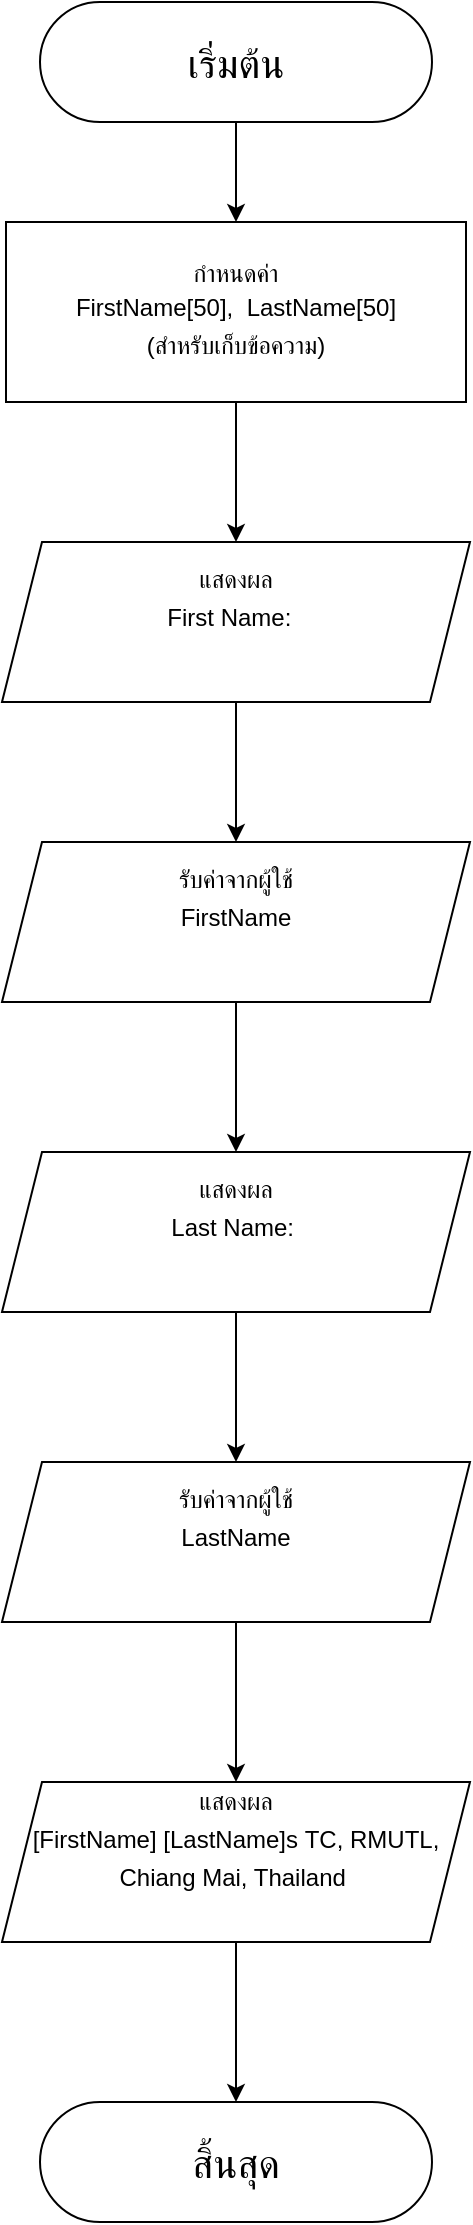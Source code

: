 <mxfile version="24.8.9">
  <diagram name="หน้า-1" id="9ucv7QojsdEsem5BzGmJ">
    <mxGraphModel dx="1008" dy="569" grid="1" gridSize="10" guides="1" tooltips="1" connect="1" arrows="1" fold="1" page="1" pageScale="1" pageWidth="827" pageHeight="1169" math="0" shadow="0">
      <root>
        <mxCell id="0" />
        <mxCell id="1" parent="0" />
        <mxCell id="lgP_1gACHfZoU-txrUbW-9" value="" style="edgeStyle=orthogonalEdgeStyle;rounded=0;orthogonalLoop=1;jettySize=auto;html=1;" edge="1" parent="1" source="lgP_1gACHfZoU-txrUbW-1" target="lgP_1gACHfZoU-txrUbW-4">
          <mxGeometry relative="1" as="geometry" />
        </mxCell>
        <mxCell id="lgP_1gACHfZoU-txrUbW-1" value="กำหนดค่า&lt;div&gt;&lt;div style=&quot;line-height: 19px;&quot;&gt;&lt;span style=&quot;text-align: left;&quot;&gt;FirstName[&lt;/span&gt;&lt;span style=&quot;border: 0px solid rgb(227, 227, 227); box-sizing: border-box; --tw-border-spacing-x: 0; --tw-border-spacing-y: 0; --tw-translate-x: 0; --tw-translate-y: 0; --tw-rotate: 0; --tw-skew-x: 0; --tw-skew-y: 0; --tw-scale-x: 1; --tw-scale-y: 1; --tw-pan-x: ; --tw-pan-y: ; --tw-pinch-zoom: ; --tw-scroll-snap-strictness: proximity; --tw-gradient-from-position: ; --tw-gradient-via-position: ; --tw-gradient-to-position: ; --tw-ordinal: ; --tw-slashed-zero: ; --tw-numeric-figure: ; --tw-numeric-spacing: ; --tw-numeric-fraction: ; --tw-ring-inset: ; --tw-ring-offset-width: 0px; --tw-ring-offset-color: #fff; --tw-ring-color: rgba(69,89,164,.5); --tw-ring-offset-shadow: 0 0 #0000; --tw-ring-shadow: 0 0 #0000; --tw-shadow: 0 0 #0000; --tw-shadow-colored: 0 0 #0000; --tw-blur: ; --tw-brightness: ; --tw-contrast: ; --tw-grayscale: ; --tw-hue-rotate: ; --tw-invert: ; --tw-saturate: ; --tw-sepia: ; --tw-drop-shadow: ; --tw-backdrop-blur: ; --tw-backdrop-brightness: ; --tw-backdrop-contrast: ; --tw-backdrop-grayscale: ; --tw-backdrop-hue-rotate: ; --tw-backdrop-invert: ; --tw-backdrop-opacity: ; --tw-backdrop-saturate: ; --tw-backdrop-sepia: ; --tw-contain-size: ; --tw-contain-layout: ; --tw-contain-paint: ; --tw-contain-style: ; scrollbar-color: var(--main-surface-tertiary) transparent; text-align: left;&quot; class=&quot;hljs-number&quot;&gt;50&lt;/span&gt;&lt;span style=&quot;text-align: left;&quot;&gt;], &lt;/span&gt;&lt;span style=&quot;text-align: left;&quot;&gt;&amp;nbsp;LastName[&lt;/span&gt;&lt;span style=&quot;border: 0px solid rgb(227, 227, 227); box-sizing: border-box; --tw-border-spacing-x: 0; --tw-border-spacing-y: 0; --tw-translate-x: 0; --tw-translate-y: 0; --tw-rotate: 0; --tw-skew-x: 0; --tw-skew-y: 0; --tw-scale-x: 1; --tw-scale-y: 1; --tw-pan-x: ; --tw-pan-y: ; --tw-pinch-zoom: ; --tw-scroll-snap-strictness: proximity; --tw-gradient-from-position: ; --tw-gradient-via-position: ; --tw-gradient-to-position: ; --tw-ordinal: ; --tw-slashed-zero: ; --tw-numeric-figure: ; --tw-numeric-spacing: ; --tw-numeric-fraction: ; --tw-ring-inset: ; --tw-ring-offset-width: 0px; --tw-ring-offset-color: #fff; --tw-ring-color: rgba(69,89,164,.5); --tw-ring-offset-shadow: 0 0 #0000; --tw-ring-shadow: 0 0 #0000; --tw-shadow: 0 0 #0000; --tw-shadow-colored: 0 0 #0000; --tw-blur: ; --tw-brightness: ; --tw-contrast: ; --tw-grayscale: ; --tw-hue-rotate: ; --tw-invert: ; --tw-saturate: ; --tw-sepia: ; --tw-drop-shadow: ; --tw-backdrop-blur: ; --tw-backdrop-brightness: ; --tw-backdrop-contrast: ; --tw-backdrop-grayscale: ; --tw-backdrop-hue-rotate: ; --tw-backdrop-invert: ; --tw-backdrop-opacity: ; --tw-backdrop-saturate: ; --tw-backdrop-sepia: ; --tw-contain-size: ; --tw-contain-layout: ; --tw-contain-paint: ; --tw-contain-style: ; scrollbar-color: var(--main-surface-tertiary) transparent; text-align: left;&quot; class=&quot;hljs-number&quot;&gt;50&lt;/span&gt;&lt;span style=&quot;text-align: left;&quot;&gt;]&lt;/span&gt;&lt;br&gt;&lt;/div&gt;&lt;/div&gt;&lt;div style=&quot;line-height: 19px;&quot;&gt;&lt;span style=&quot;text-align: left;&quot;&gt;(สำหรับเก็บข้อความ)&lt;/span&gt;&lt;/div&gt;" style="rounded=0;whiteSpace=wrap;html=1;" vertex="1" parent="1">
          <mxGeometry x="299" y="120" width="230" height="90" as="geometry" />
        </mxCell>
        <mxCell id="lgP_1gACHfZoU-txrUbW-10" value="" style="edgeStyle=orthogonalEdgeStyle;rounded=0;orthogonalLoop=1;jettySize=auto;html=1;" edge="1" parent="1" source="lgP_1gACHfZoU-txrUbW-3" target="lgP_1gACHfZoU-txrUbW-1">
          <mxGeometry relative="1" as="geometry" />
        </mxCell>
        <mxCell id="lgP_1gACHfZoU-txrUbW-3" value="&lt;font style=&quot;font-size: 20px;&quot;&gt;เริ่มต้น&lt;/font&gt;" style="rounded=1;whiteSpace=wrap;html=1;arcSize=50;" vertex="1" parent="1">
          <mxGeometry x="316" y="10" width="196" height="60" as="geometry" />
        </mxCell>
        <mxCell id="lgP_1gACHfZoU-txrUbW-8" value="" style="edgeStyle=orthogonalEdgeStyle;rounded=0;orthogonalLoop=1;jettySize=auto;html=1;" edge="1" parent="1" source="lgP_1gACHfZoU-txrUbW-4" target="lgP_1gACHfZoU-txrUbW-5">
          <mxGeometry relative="1" as="geometry" />
        </mxCell>
        <mxCell id="lgP_1gACHfZoU-txrUbW-4" value="&lt;div&gt;&lt;div style=&quot;line-height: 19px;&quot;&gt;แสดงผล&lt;/div&gt;&lt;/div&gt;&lt;div style=&quot;line-height: 19px;&quot;&gt;&lt;div style=&quot;line-height: 19px;&quot;&gt;First Name:&amp;nbsp;&amp;nbsp;&lt;/div&gt;&lt;/div&gt;&lt;div style=&quot;line-height: 19px;&quot;&gt;&lt;span style=&quot;color: rgba(0, 0, 0, 0); font-family: monospace; font-size: 0px; text-align: start; text-wrap: nowrap;&quot;&gt;%3CmxGraphModel%3E%3Croot%3E%3CmxCell%20id%3D%220%22%2F%3E%3CmxCell%20id%3D%221%22%20parent%3D%220%22%2F%3E%3CmxCell%20id%3D%222%22%20value%3D%22Initialization%26lt%3Bdiv%26gt%3B%26lt%3Bdiv%20style%3D%26quot%3Bline-height%3A%2019px%3B%26quot%3B%26gt%3B%26lt%3Bspan%20style%3D%26quot%3Btext-align%3A%20left%3B%26quot%3B%26gt%3BFirstName%5B%26lt%3B%2Fspan%26gt%3B%26lt%3Bspan%20style%3D%26quot%3Bborder%3A%200px%20solid%20rgb(227%2C%20227%2C%20227)%3B%20box-sizing%3A%20border-box%3B%20--tw-border-spacing-x%3A%200%3B%20--tw-border-spacing-y%3A%200%3B%20--tw-translate-x%3A%200%3B%20--tw-translate-y%3A%200%3B%20--tw-rotate%3A%200%3B%20--tw-skew-x%3A%200%3B%20--tw-skew-y%3A%200%3B%20--tw-scale-x%3A%201%3B%20--tw-scale-y%3A%201%3B%20--tw-pan-x%3A%20%3B%20--tw-pan-y%3A%20%3B%20--tw-pinch-zoom%3A%20%3B%20--tw-scroll-snap-strictness%3A%20proximity%3B%20--tw-gradient-from-position%3A%20%3B%20--tw-gradient-via-position%3A%20%3B%20--tw-gradient-to-position%3A%20%3B%20--tw-ordinal%3A%20%3B%20--tw-slashed-zero%3A%20%3B%20--tw-numeric-figure%3A%20%3B%20--tw-numeric-spacing%3A%20%3B%20--tw-numeric-fraction%3A%20%3B%20--tw-ring-inset%3A%20%3B%20--tw-ring-offset-width%3A%200px%3B%20--tw-ring-offset-color%3A%20%23fff%3B%20--tw-ring-color%3A%20rgba(69%2C89%2C164%2C.5)%3B%20--tw-ring-offset-shadow%3A%200%200%20%230000%3B%20--tw-ring-shadow%3A%200%200%20%230000%3B%20--tw-shadow%3A%200%200%20%230000%3B%20--tw-shadow-colored%3A%200%200%20%230000%3B%20--tw-blur%3A%20%3B%20--tw-brightness%3A%20%3B%20--tw-contrast%3A%20%3B%20--tw-grayscale%3A%20%3B%20--tw-hue-rotate%3A%20%3B%20--tw-invert%3A%20%3B%20--tw-saturate%3A%20%3B%20--tw-sepia%3A%20%3B%20--tw-drop-shadow%3A%20%3B%20--tw-backdrop-blur%3A%20%3B%20--tw-backdrop-brightness%3A%20%3B%20--tw-backdrop-contrast%3A%20%3B%20--tw-backdrop-grayscale%3A%20%3B%20--tw-backdrop-hue-rotate%3A%20%3B%20--tw-backdrop-invert%3A%20%3B%20--tw-backdrop-opacity%3A%20%3B%20--tw-backdrop-saturate%3A%20%3B%20--tw-backdrop-sepia%3A%20%3B%20--tw-contain-size%3A%20%3B%20--tw-contain-layout%3A%20%3B%20--tw-contain-paint%3A%20%3B%20--tw-contain-style%3A%20%3B%20scrollbar-color%3A%20var(--main-surface-tertiary)%20transparent%3B%20text-align%3A%20left%3B%26quot%3B%20class%3D%26quot%3Bhljs-number%26quot%3B%26gt%3B50%26lt%3B%2Fspan%26gt%3B%26lt%3Bspan%20style%3D%26quot%3Btext-align%3A%20left%3B%26quot%3B%26gt%3B%5D%2C%20%26lt%3B%2Fspan%26gt%3B%26lt%3Bspan%20style%3D%26quot%3Btext-align%3A%20left%3B%26quot%3B%26gt%3B%26amp%3Bnbsp%3BLastName%5B%26lt%3B%2Fspan%26gt%3B%26lt%3Bspan%20style%3D%26quot%3Bborder%3A%200px%20solid%20rgb(227%2C%20227%2C%20227)%3B%20box-sizing%3A%20border-box%3B%20--tw-border-spacing-x%3A%200%3B%20--tw-border-spacing-y%3A%200%3B%20--tw-translate-x%3A%200%3B%20--tw-translate-y%3A%200%3B%20--tw-rotate%3A%200%3B%20--tw-skew-x%3A%200%3B%20--tw-skew-y%3A%200%3B%20--tw-scale-x%3A%201%3B%20--tw-scale-y%3A%201%3B%20--tw-pan-x%3A%20%3B%20--tw-pan-y%3A%20%3B%20--tw-pinch-zoom%3A%20%3B%20--tw-scroll-snap-strictness%3A%20proximity%3B%20--tw-gradient-from-position%3A%20%3B%20--tw-gradient-via-position%3A%20%3B%20--tw-gradient-to-position%3A%20%3B%20--tw-ordinal%3A%20%3B%20--tw-slashed-zero%3A%20%3B%20--tw-numeric-figure%3A%20%3B%20--tw-numeric-spacing%3A%20%3B%20--tw-numeric-fraction%3A%20%3B%20--tw-ring-inset%3A%20%3B%20--tw-ring-offset-width%3A%200px%3B%20--tw-ring-offset-color%3A%20%23fff%3B%20--tw-ring-color%3A%20rgba(69%2C89%2C164%2C.5)%3B%20--tw-ring-offset-shadow%3A%200%200%20%230000%3B%20--tw-ring-shadow%3A%200%200%20%230000%3B%20--tw-shadow%3A%200%200%20%230000%3B%20--tw-shadow-colored%3A%200%200%20%230000%3B%20--tw-blur%3A%20%3B%20--tw-brightness%3A%20%3B%20--tw-contrast%3A%20%3B%20--tw-grayscale%3A%20%3B%20--tw-hue-rotate%3A%20%3B%20--tw-invert%3A%20%3B%20--tw-saturate%3A%20%3B%20--tw-sepia%3A%20%3B%20--tw-drop-shadow%3A%20%3B%20--tw-backdrop-blur%3A%20%3B%20--tw-backdrop-brightness%3A%20%3B%20--tw-backdrop-contrast%3A%20%3B%20--tw-backdrop-grayscale%3A%20%3B%20--tw-backdrop-hue-rotate%3A%20%3B%20--tw-backdrop-invert%3A%20%3B%20--tw-backdrop-opacity%3A%20%3B%20--tw-backdrop-saturate%3A%20%3B%20--tw-backdrop-sepia%3A%20%3B%20--tw-contain-size%3A%20%3B%20--tw-contain-layout%3A%20%3B%20--tw-contain-paint%3A%20%3B%20--tw-contain-style%3A%20%3B%20scrollbar-color%3A%20var(--main-surface-tertiary)%20transparent%3B%20text-align%3A%20left%3B%26quot%3B%20class%3D%26quot%3Bhljs-number%26quot%3B%26gt%3B50%26lt%3B%2Fspan%26gt%3B%26lt%3Bspan%20style%3D%26quot%3Btext-align%3A%20left%3B%26quot%3B%26gt%3B%5D%26lt%3B%2Fspan%26gt%3B%26lt%3Bbr%26gt%3B%26lt%3B%2Fdiv%26gt%3B%26lt%3B%2Fdiv%26gt%3B%22%20style%3D%22rounded%3D0%3BwhiteSpace%3Dwrap%3Bhtml%3D1%3B%22%20vertex%3D%221%22%20parent%3D%221%22%3E%3CmxGeometry%20x%3D%22299%22%20y%3D%22240%22%20width%3D%22230%22%20height%3D%2290%22%20as%3D%22geometry%22%2F%3E%3C%2FmxCell%3E%3C%2Froot%3E%3C%2FmxGraphMo&lt;/span&gt;&lt;span style=&quot;color: rgba(0, 0, 0, 0); font-family: monospace; font-size: 0px; text-align: start; text-wrap: nowrap; background-color: initial;&quot;&gt;%3CmxGraphModel%3E%3Croot%3E%3CmxCell%20id%3D%220%22%2F%3E%3CmxCell%20id%3D%221%22%20parent%3D%220%22%2F%3E%3CmxCell%20id%3D%222%22%20value%3D%22Initialization%26lt%3Bdiv%26gt%3B%26lt%3Bdiv%20style%3D%26quot%3Bline-height%3A%2019px%3B%26quot%3B%26gt%3B%26lt%3Bspan%20style%3D%26quot%3Btext-align%3A%20left%3B%26quot%3B%26gt%3BFirstName%5B%26lt%3B%2Fspan%26gt%3B%26lt%3Bspan%20style%3D%26quot%3Bborder%3A%200px%20solid%20rgb(227%2C%20227%2C%20227)%3B%20box-sizing%3A%20border-box%3B%20--tw-border-spacing-x%3A%200%3B%20--tw-border-spacing-y%3A%200%3B%20--tw-translate-x%3A%200%3B%20--tw-translate-y%3A%200%3B%20--tw-rotate%3A%200%3B%20--tw-skew-x%3A%200%3B%20--tw-skew-y%3A%200%3B%20--tw-scale-x%3A%201%3B%20--tw-scale-y%3A%201%3B%20--tw-pan-x%3A%20%3B%20--tw-pan-y%3A%20%3B%20--tw-pinch-zoom%3A%20%3B%20--tw-scroll-snap-strictness%3A%20proximity%3B%20--tw-gradient-from-position%3A%20%3B%20--tw-gradient-via-position%3A%20%3B%20--tw-gradient-to-position%3A%20%3B%20--tw-ordinal%3A%20%3B%20--tw-slashed-zero%3A%20%3B%20--tw-numeric-figure%3A%20%3B%20--tw-numeric-spacing%3A%20%3B%20--tw-numeric-fraction%3A%20%3B%20--tw-ring-inset%3A%20%3B%20--tw-ring-offset-width%3A%200px%3B%20--tw-ring-offset-color%3A%20%23fff%3B%20--tw-ring-color%3A%20rgba(69%2C89%2C164%2C.5)%3B%20--tw-ring-offset-shadow%3A%200%200%20%230000%3B%20--tw-ring-shadow%3A%200%200%20%230000%3B%20--tw-shadow%3A%200%200%20%230000%3B%20--tw-shadow-colored%3A%200%200%20%230000%3B%20--tw-blur%3A%20%3B%20--tw-brightness%3A%20%3B%20--tw-contrast%3A%20%3B%20--tw-grayscale%3A%20%3B%20--tw-hue-rotate%3A%20%3B%20--tw-invert%3A%20%3B%20--tw-saturate%3A%20%3B%20--tw-sepia%3A%20%3B%20--tw-drop-shadow%3A%20%3B%20--tw-backdrop-blur%3A%20%3B%20--tw-backdrop-brightness%3A%20%3B%20--tw-backdrop-contrast%3A%20%3B%20--tw-backdrop-grayscale%3A%20%3B%20--tw-backdrop-hue-rotate%3A%20%3B%20--tw-backdrop-invert%3A%20%3B%20--tw-backdrop-opacity%3A%20%3B%20--tw-backdrop-saturate%3A%20%3B%20--tw-backdrop-sepia%3A%20%3B%20--tw-contain-size%3A%20%3B%20--tw-contain-layout%3A%20%3B%20--tw-contain-paint%3A%20%3B%20--tw-contain-style%3A%20%3B%20scrollbar-color%3A%20var(--main-surface-tertiary)%20transparent%3B%20text-align%3A%20left%3B%26quot%3B%20class%3D%26quot%3Bhljs-number%26quot%3B%26gt%3B50%26lt%3B%2Fspan%26gt%3B%26lt%3Bspan%20style%3D%26quot%3Btext-align%3A%20left%3B%26quot%3B%26gt%3B%5D%2C%20%26lt%3B%2Fspan%26gt%3B%26lt%3Bspan%20style%3D%26quot%3Btext-align%3A%20left%3B%26quot%3B%26gt%3B%26amp%3Bnbsp%3BLastName%5B%26lt%3B%2Fspan%26gt%3B%26lt%3Bspan%20style%3D%26quot%3Bborder%3A%200px%20solid%20rgb(227%2C%20227%2C%20227)%3B%20box-sizing%3A%20border-box%3B%20--tw-border-spacing-x%3A%200%3B%20--tw-border-spacing-y%3A%200%3B%20--tw-translate-x%3A%200%3B%20--tw-translate-y%3A%200%3B%20--tw-rotate%3A%200%3B%20--tw-skew-x%3A%200%3B%20--tw-skew-y%3A%200%3B%20--tw-scale-x%3A%201%3B%20--tw-scale-y%3A%201%3B%20--tw-pan-x%3A%20%3B%20--tw-pan-y%3A%20%3B%20--tw-pinch-zoom%3A%20%3B%20--tw-scroll-snap-strictness%3A%20proximity%3B%20--tw-gradient-from-position%3A%20%3B%20--tw-gradient-via-position%3A%20%3B%20--tw-gradient-to-position%3A%20%3B%20--tw-ordinal%3A%20%3B%20--tw-slashed-zero%3A%20%3B%20--tw-numeric-figure%3A%20%3B%20--tw-numeric-spacing%3A%20%3B%20--tw-numeric-fraction%3A%20%3B%20--tw-ring-inset%3A%20%3B%20--tw-ring-offset-width%3A%200px%3B%20--tw-ring-offset-color%3A%20%23fff%3B%20--tw-ring-color%3A%20rgba(69%2C89%2C164%2C.5)%3B%20--tw-ring-offset-shadow%3A%200%200%20%230000%3B%20--tw-ring-shadow%3A%200%200%20%230000%3B%20--tw-shadow%3A%200%200%20%230000%3B%20--tw-shadow-colored%3A%200%200%20%230000%3B%20--tw-blur%3A%20%3B%20--tw-brightness%3A%20%3B%20--tw-contrast%3A%20%3B%20--tw-grayscale%3A%20%3B%20--tw-hue-rotate%3A%20%3B%20--tw-invert%3A%20%3B%20--tw-saturate%3A%20%3B%20--tw-sepia%3A%20%3B%20--tw-drop-shadow%3A%20%3B%20--tw-backdrop-blur%3A%20%3B%20--tw-backdrop-brightness%3A%20%3B%20--tw-backdrop-contrast%3A%20%3B%20--tw-backdrop-grayscale%3A%20%3B%20--tw-backdrop-hue-rotate%3A%20%3B%20--tw-backdrop-invert%3A%20%3B%20--tw-backdrop-opacity%3A%20%3B%20--tw-backdrop-saturate%3A%20%3B%20--tw-backdrop-sepia%3A%20%3B%20--tw-contain-size%3A%20%3B%20--tw-contain-layout%3A%20%3B%20--tw-contain-paint%3A%20%3B%20--tw-contain-style%3A%20%3B%20scrollbar-color%3A%20var(--main-surface-tertiary)%20transparent%3B%20text-align%3A%20left%3B%26quot%3B%20class%3D%26quot%3Bhljs-number%26quot%3B%26gt%3B50%26lt%3B%2Fspan%26gt%3B%26lt%3Bspan%20style%3D%26quot%3Btext-align%3A%20left%3B%26quot%3B%26gt%3B%5D%26lt%3B%2Fspan%26gt%3B%26lt%3Bbr%26gt%3B%26lt%3B%2Fdiv%26gt%3B%26lt%3B%2Fdiv%26gt%3B%22%20style%3D%22rounded%3D0%3BwhiteSpace%3Dwrap%3Bhtml%3D1%3B%22%20vertex%3D%221%22%20parent%3D%221%22%3E%3CmxGeometry%20x%3D%22299%22%20y%3D%22240%22%20width%3D%22230%22%20height%3D%2290%22%20as%3D%22geometry%22%2F%3E%3C%2FmxCell%3E%3C%2Froot%3E%3C%2FmxGraphModel%3E&lt;/span&gt;&lt;/div&gt;" style="shape=parallelogram;perimeter=parallelogramPerimeter;whiteSpace=wrap;html=1;fixedSize=1;" vertex="1" parent="1">
          <mxGeometry x="297" y="280" width="234" height="80" as="geometry" />
        </mxCell>
        <mxCell id="lgP_1gACHfZoU-txrUbW-7" value="" style="edgeStyle=orthogonalEdgeStyle;rounded=0;orthogonalLoop=1;jettySize=auto;html=1;" edge="1" parent="1" source="lgP_1gACHfZoU-txrUbW-5" target="lgP_1gACHfZoU-txrUbW-6">
          <mxGeometry relative="1" as="geometry" />
        </mxCell>
        <mxCell id="lgP_1gACHfZoU-txrUbW-5" value="&lt;div&gt;&lt;div style=&quot;line-height: 19px;&quot;&gt;รับค่าจากผู้ใช้&lt;/div&gt;&lt;/div&gt;&lt;div style=&quot;line-height: 19px;&quot;&gt;&lt;div style=&quot;line-height: 19px;&quot;&gt;&lt;span style=&quot;text-align: left;&quot;&gt;FirstName&lt;/span&gt;&lt;br&gt;&lt;/div&gt;&lt;/div&gt;&lt;div style=&quot;line-height: 19px;&quot;&gt;&lt;span style=&quot;color: rgba(0, 0, 0, 0); font-family: monospace; font-size: 0px; text-align: start; text-wrap: nowrap;&quot;&gt;%3CmxGraphModel%3E%3Croot%3E%3CmxCell%20id%3D%220%22%2F%3E%3CmxCell%20id%3D%221%22%20parent%3D%220%22%2F%3E%3CmxCell%20id%3D%222%22%20value%3D%22Initialization%26lt%3Bdiv%26gt%3B%26lt%3Bdiv%20style%3D%26quot%3Bline-height%3A%2019px%3B%26quot%3B%26gt%3B%26lt%3Bspan%20style%3D%26quot%3Btext-align%3A%20left%3B%26quot%3B%26gt%3BFirstName%5B%26lt%3B%2Fspan%26gt%3B%26lt%3Bspan%20style%3D%26quot%3Bborder%3A%200px%20solid%20rgb(227%2C%20227%2C%20227)%3B%20box-sizing%3A%20border-box%3B%20--tw-border-spacing-x%3A%200%3B%20--tw-border-spacing-y%3A%200%3B%20--tw-translate-x%3A%200%3B%20--tw-translate-y%3A%200%3B%20--tw-rotate%3A%200%3B%20--tw-skew-x%3A%200%3B%20--tw-skew-y%3A%200%3B%20--tw-scale-x%3A%201%3B%20--tw-scale-y%3A%201%3B%20--tw-pan-x%3A%20%3B%20--tw-pan-y%3A%20%3B%20--tw-pinch-zoom%3A%20%3B%20--tw-scroll-snap-strictness%3A%20proximity%3B%20--tw-gradient-from-position%3A%20%3B%20--tw-gradient-via-position%3A%20%3B%20--tw-gradient-to-position%3A%20%3B%20--tw-ordinal%3A%20%3B%20--tw-slashed-zero%3A%20%3B%20--tw-numeric-figure%3A%20%3B%20--tw-numeric-spacing%3A%20%3B%20--tw-numeric-fraction%3A%20%3B%20--tw-ring-inset%3A%20%3B%20--tw-ring-offset-width%3A%200px%3B%20--tw-ring-offset-color%3A%20%23fff%3B%20--tw-ring-color%3A%20rgba(69%2C89%2C164%2C.5)%3B%20--tw-ring-offset-shadow%3A%200%200%20%230000%3B%20--tw-ring-shadow%3A%200%200%20%230000%3B%20--tw-shadow%3A%200%200%20%230000%3B%20--tw-shadow-colored%3A%200%200%20%230000%3B%20--tw-blur%3A%20%3B%20--tw-brightness%3A%20%3B%20--tw-contrast%3A%20%3B%20--tw-grayscale%3A%20%3B%20--tw-hue-rotate%3A%20%3B%20--tw-invert%3A%20%3B%20--tw-saturate%3A%20%3B%20--tw-sepia%3A%20%3B%20--tw-drop-shadow%3A%20%3B%20--tw-backdrop-blur%3A%20%3B%20--tw-backdrop-brightness%3A%20%3B%20--tw-backdrop-contrast%3A%20%3B%20--tw-backdrop-grayscale%3A%20%3B%20--tw-backdrop-hue-rotate%3A%20%3B%20--tw-backdrop-invert%3A%20%3B%20--tw-backdrop-opacity%3A%20%3B%20--tw-backdrop-saturate%3A%20%3B%20--tw-backdrop-sepia%3A%20%3B%20--tw-contain-size%3A%20%3B%20--tw-contain-layout%3A%20%3B%20--tw-contain-paint%3A%20%3B%20--tw-contain-style%3A%20%3B%20scrollbar-color%3A%20var(--main-surface-tertiary)%20transparent%3B%20text-align%3A%20left%3B%26quot%3B%20class%3D%26quot%3Bhljs-number%26quot%3B%26gt%3B50%26lt%3B%2Fspan%26gt%3B%26lt%3Bspan%20style%3D%26quot%3Btext-align%3A%20left%3B%26quot%3B%26gt%3B%5D%2C%20%26lt%3B%2Fspan%26gt%3B%26lt%3Bspan%20style%3D%26quot%3Btext-align%3A%20left%3B%26quot%3B%26gt%3B%26amp%3Bnbsp%3BLastName%5B%26lt%3B%2Fspan%26gt%3B%26lt%3Bspan%20style%3D%26quot%3Bborder%3A%200px%20solid%20rgb(227%2C%20227%2C%20227)%3B%20box-sizing%3A%20border-box%3B%20--tw-border-spacing-x%3A%200%3B%20--tw-border-spacing-y%3A%200%3B%20--tw-translate-x%3A%200%3B%20--tw-translate-y%3A%200%3B%20--tw-rotate%3A%200%3B%20--tw-skew-x%3A%200%3B%20--tw-skew-y%3A%200%3B%20--tw-scale-x%3A%201%3B%20--tw-scale-y%3A%201%3B%20--tw-pan-x%3A%20%3B%20--tw-pan-y%3A%20%3B%20--tw-pinch-zoom%3A%20%3B%20--tw-scroll-snap-strictness%3A%20proximity%3B%20--tw-gradient-from-position%3A%20%3B%20--tw-gradient-via-position%3A%20%3B%20--tw-gradient-to-position%3A%20%3B%20--tw-ordinal%3A%20%3B%20--tw-slashed-zero%3A%20%3B%20--tw-numeric-figure%3A%20%3B%20--tw-numeric-spacing%3A%20%3B%20--tw-numeric-fraction%3A%20%3B%20--tw-ring-inset%3A%20%3B%20--tw-ring-offset-width%3A%200px%3B%20--tw-ring-offset-color%3A%20%23fff%3B%20--tw-ring-color%3A%20rgba(69%2C89%2C164%2C.5)%3B%20--tw-ring-offset-shadow%3A%200%200%20%230000%3B%20--tw-ring-shadow%3A%200%200%20%230000%3B%20--tw-shadow%3A%200%200%20%230000%3B%20--tw-shadow-colored%3A%200%200%20%230000%3B%20--tw-blur%3A%20%3B%20--tw-brightness%3A%20%3B%20--tw-contrast%3A%20%3B%20--tw-grayscale%3A%20%3B%20--tw-hue-rotate%3A%20%3B%20--tw-invert%3A%20%3B%20--tw-saturate%3A%20%3B%20--tw-sepia%3A%20%3B%20--tw-drop-shadow%3A%20%3B%20--tw-backdrop-blur%3A%20%3B%20--tw-backdrop-brightness%3A%20%3B%20--tw-backdrop-contrast%3A%20%3B%20--tw-backdrop-grayscale%3A%20%3B%20--tw-backdrop-hue-rotate%3A%20%3B%20--tw-backdrop-invert%3A%20%3B%20--tw-backdrop-opacity%3A%20%3B%20--tw-backdrop-saturate%3A%20%3B%20--tw-backdrop-sepia%3A%20%3B%20--tw-contain-size%3A%20%3B%20--tw-contain-layout%3A%20%3B%20--tw-contain-paint%3A%20%3B%20--tw-contain-style%3A%20%3B%20scrollbar-color%3A%20var(--main-surface-tertiary)%20transparent%3B%20text-align%3A%20left%3B%26quot%3B%20class%3D%26quot%3Bhljs-number%26quot%3B%26gt%3B50%26lt%3B%2Fspan%26gt%3B%26lt%3Bspan%20style%3D%26quot%3Btext-align%3A%20left%3B%26quot%3B%26gt%3B%5D%26lt%3B%2Fspan%26gt%3B%26lt%3Bbr%26gt%3B%26lt%3B%2Fdiv%26gt%3B%26lt%3B%2Fdiv%26gt%3B%22%20style%3D%22rounded%3D0%3BwhiteSpace%3Dwrap%3Bhtml%3D1%3B%22%20vertex%3D%221%22%20parent%3D%221%22%3E%3CmxGeometry%20x%3D%22299%22%20y%3D%22240%22%20width%3D%22230%22%20height%3D%2290%22%20as%3D%22geometry%22%2F%3E%3C%2FmxCell%3E%3C%2Froot%3E%3C%2FmxGraphMo&lt;/span&gt;&lt;span style=&quot;color: rgba(0, 0, 0, 0); font-family: monospace; font-size: 0px; text-align: start; text-wrap: nowrap; background-color: initial;&quot;&gt;%3CmxGraphModel%3E%3Croot%3E%3CmxCell%20id%3D%220%22%2F%3E%3CmxCell%20id%3D%221%22%20parent%3D%220%22%2F%3E%3CmxCell%20id%3D%222%22%20value%3D%22Initialization%26lt%3Bdiv%26gt%3B%26lt%3Bdiv%20style%3D%26quot%3Bline-height%3A%2019px%3B%26quot%3B%26gt%3B%26lt%3Bspan%20style%3D%26quot%3Btext-align%3A%20left%3B%26quot%3B%26gt%3BFirstName%5B%26lt%3B%2Fspan%26gt%3B%26lt%3Bspan%20style%3D%26quot%3Bborder%3A%200px%20solid%20rgb(227%2C%20227%2C%20227)%3B%20box-sizing%3A%20border-box%3B%20--tw-border-spacing-x%3A%200%3B%20--tw-border-spacing-y%3A%200%3B%20--tw-translate-x%3A%200%3B%20--tw-translate-y%3A%200%3B%20--tw-rotate%3A%200%3B%20--tw-skew-x%3A%200%3B%20--tw-skew-y%3A%200%3B%20--tw-scale-x%3A%201%3B%20--tw-scale-y%3A%201%3B%20--tw-pan-x%3A%20%3B%20--tw-pan-y%3A%20%3B%20--tw-pinch-zoom%3A%20%3B%20--tw-scroll-snap-strictness%3A%20proximity%3B%20--tw-gradient-from-position%3A%20%3B%20--tw-gradient-via-position%3A%20%3B%20--tw-gradient-to-position%3A%20%3B%20--tw-ordinal%3A%20%3B%20--tw-slashed-zero%3A%20%3B%20--tw-numeric-figure%3A%20%3B%20--tw-numeric-spacing%3A%20%3B%20--tw-numeric-fraction%3A%20%3B%20--tw-ring-inset%3A%20%3B%20--tw-ring-offset-width%3A%200px%3B%20--tw-ring-offset-color%3A%20%23fff%3B%20--tw-ring-color%3A%20rgba(69%2C89%2C164%2C.5)%3B%20--tw-ring-offset-shadow%3A%200%200%20%230000%3B%20--tw-ring-shadow%3A%200%200%20%230000%3B%20--tw-shadow%3A%200%200%20%230000%3B%20--tw-shadow-colored%3A%200%200%20%230000%3B%20--tw-blur%3A%20%3B%20--tw-brightness%3A%20%3B%20--tw-contrast%3A%20%3B%20--tw-grayscale%3A%20%3B%20--tw-hue-rotate%3A%20%3B%20--tw-invert%3A%20%3B%20--tw-saturate%3A%20%3B%20--tw-sepia%3A%20%3B%20--tw-drop-shadow%3A%20%3B%20--tw-backdrop-blur%3A%20%3B%20--tw-backdrop-brightness%3A%20%3B%20--tw-backdrop-contrast%3A%20%3B%20--tw-backdrop-grayscale%3A%20%3B%20--tw-backdrop-hue-rotate%3A%20%3B%20--tw-backdrop-invert%3A%20%3B%20--tw-backdrop-opacity%3A%20%3B%20--tw-backdrop-saturate%3A%20%3B%20--tw-backdrop-sepia%3A%20%3B%20--tw-contain-size%3A%20%3B%20--tw-contain-layout%3A%20%3B%20--tw-contain-paint%3A%20%3B%20--tw-contain-style%3A%20%3B%20scrollbar-color%3A%20var(--main-surface-tertiary)%20transparent%3B%20text-align%3A%20left%3B%26quot%3B%20class%3D%26quot%3Bhljs-number%26quot%3B%26gt%3B50%26lt%3B%2Fspan%26gt%3B%26lt%3Bspan%20style%3D%26quot%3Btext-align%3A%20left%3B%26quot%3B%26gt%3B%5D%2C%20%26lt%3B%2Fspan%26gt%3B%26lt%3Bspan%20style%3D%26quot%3Btext-align%3A%20left%3B%26quot%3B%26gt%3B%26amp%3Bnbsp%3BLastName%5B%26lt%3B%2Fspan%26gt%3B%26lt%3Bspan%20style%3D%26quot%3Bborder%3A%200px%20solid%20rgb(227%2C%20227%2C%20227)%3B%20box-sizing%3A%20border-box%3B%20--tw-border-spacing-x%3A%200%3B%20--tw-border-spacing-y%3A%200%3B%20--tw-translate-x%3A%200%3B%20--tw-translate-y%3A%200%3B%20--tw-rotate%3A%200%3B%20--tw-skew-x%3A%200%3B%20--tw-skew-y%3A%200%3B%20--tw-scale-x%3A%201%3B%20--tw-scale-y%3A%201%3B%20--tw-pan-x%3A%20%3B%20--tw-pan-y%3A%20%3B%20--tw-pinch-zoom%3A%20%3B%20--tw-scroll-snap-strictness%3A%20proximity%3B%20--tw-gradient-from-position%3A%20%3B%20--tw-gradient-via-position%3A%20%3B%20--tw-gradient-to-position%3A%20%3B%20--tw-ordinal%3A%20%3B%20--tw-slashed-zero%3A%20%3B%20--tw-numeric-figure%3A%20%3B%20--tw-numeric-spacing%3A%20%3B%20--tw-numeric-fraction%3A%20%3B%20--tw-ring-inset%3A%20%3B%20--tw-ring-offset-width%3A%200px%3B%20--tw-ring-offset-color%3A%20%23fff%3B%20--tw-ring-color%3A%20rgba(69%2C89%2C164%2C.5)%3B%20--tw-ring-offset-shadow%3A%200%200%20%230000%3B%20--tw-ring-shadow%3A%200%200%20%230000%3B%20--tw-shadow%3A%200%200%20%230000%3B%20--tw-shadow-colored%3A%200%200%20%230000%3B%20--tw-blur%3A%20%3B%20--tw-brightness%3A%20%3B%20--tw-contrast%3A%20%3B%20--tw-grayscale%3A%20%3B%20--tw-hue-rotate%3A%20%3B%20--tw-invert%3A%20%3B%20--tw-saturate%3A%20%3B%20--tw-sepia%3A%20%3B%20--tw-drop-shadow%3A%20%3B%20--tw-backdrop-blur%3A%20%3B%20--tw-backdrop-brightness%3A%20%3B%20--tw-backdrop-contrast%3A%20%3B%20--tw-backdrop-grayscale%3A%20%3B%20--tw-backdrop-hue-rotate%3A%20%3B%20--tw-backdrop-invert%3A%20%3B%20--tw-backdrop-opacity%3A%20%3B%20--tw-backdrop-saturate%3A%20%3B%20--tw-backdrop-sepia%3A%20%3B%20--tw-contain-size%3A%20%3B%20--tw-contain-layout%3A%20%3B%20--tw-contain-paint%3A%20%3B%20--tw-contain-style%3A%20%3B%20scrollbar-color%3A%20var(--main-surface-tertiary)%20transparent%3B%20text-align%3A%20left%3B%26quot%3B%20class%3D%26quot%3Bhljs-number%26quot%3B%26gt%3B50%26lt%3B%2Fspan%26gt%3B%26lt%3Bspan%20style%3D%26quot%3Btext-align%3A%20left%3B%26quot%3B%26gt%3B%5D%26lt%3B%2Fspan%26gt%3B%26lt%3Bbr%26gt%3B%26lt%3B%2Fdiv%26gt%3B%26lt%3B%2Fdiv%26gt%3B%22%20style%3D%22rounded%3D0%3BwhiteSpace%3Dwrap%3Bhtml%3D1%3B%22%20vertex%3D%221%22%20parent%3D%221%22%3E%3CmxGeometry%20x%3D%22299%22%20y%3D%22240%22%20width%3D%22230%22%20height%3D%2290%22%20as%3D%22geometry%22%2F%3E%3C%2FmxCell%3E%3C%2Froot%3E%3C%2FmxGraphModel%3E&lt;/span&gt;&lt;/div&gt;" style="shape=parallelogram;perimeter=parallelogramPerimeter;whiteSpace=wrap;html=1;fixedSize=1;" vertex="1" parent="1">
          <mxGeometry x="297" y="430" width="234" height="80" as="geometry" />
        </mxCell>
        <mxCell id="lgP_1gACHfZoU-txrUbW-12" value="" style="edgeStyle=orthogonalEdgeStyle;rounded=0;orthogonalLoop=1;jettySize=auto;html=1;" edge="1" parent="1" source="lgP_1gACHfZoU-txrUbW-6" target="lgP_1gACHfZoU-txrUbW-11">
          <mxGeometry relative="1" as="geometry" />
        </mxCell>
        <mxCell id="lgP_1gACHfZoU-txrUbW-6" value="&lt;div&gt;&lt;div style=&quot;line-height: 19px;&quot;&gt;แสดงผล&lt;/div&gt;&lt;/div&gt;&lt;div style=&quot;line-height: 19px;&quot;&gt;&lt;div style=&quot;line-height: 19px;&quot;&gt;Last Name:&amp;nbsp;&lt;/div&gt;&lt;/div&gt;&lt;div style=&quot;line-height: 19px;&quot;&gt;&lt;span style=&quot;text-align: start; text-wrap: nowrap; font-size: 0px; font-family: monospace; color: rgba(0, 0, 0, 0);&quot;&gt;%3CmxGraphModel%3E%3Croot%3E%3CmxCell%20id%3D%220%22%2F%3E%3CmxCell%20id%3D%221%22%20parent%3D%220%22%2F%3E%3CmxCell%20id%3D%222%22%20value%3D%22Initialization%26lt%3Bdiv%26gt%3B%26lt%3Bdiv%20style%3D%26quot%3Bline-height%3A%2019px%3B%26quot%3B%26gt%3B%26lt%3Bspan%20style%3D%26quot%3Btext-align%3A%20left%3B%26quot%3B%26gt%3BFirstName%5B%26lt%3B%2Fspan%26gt%3B%26lt%3Bspan%20style%3D%26quot%3Bborder%3A%200px%20solid%20rgb(227%2C%20227%2C%20227)%3B%20box-sizing%3A%20border-box%3B%20--tw-border-spacing-x%3A%200%3B%20--tw-border-spacing-y%3A%200%3B%20--tw-translate-x%3A%200%3B%20--tw-translate-y%3A%200%3B%20--tw-rotate%3A%200%3B%20--tw-skew-x%3A%200%3B%20--tw-skew-y%3A%200%3B%20--tw-scale-x%3A%201%3B%20--tw-scale-y%3A%201%3B%20--tw-pan-x%3A%20%3B%20--tw-pan-y%3A%20%3B%20--tw-pinch-zoom%3A%20%3B%20--tw-scroll-snap-strictness%3A%20proximity%3B%20--tw-gradient-from-position%3A%20%3B%20--tw-gradient-via-position%3A%20%3B%20--tw-gradient-to-position%3A%20%3B%20--tw-ordinal%3A%20%3B%20--tw-slashed-zero%3A%20%3B%20--tw-numeric-figure%3A%20%3B%20--tw-numeric-spacing%3A%20%3B%20--tw-numeric-fraction%3A%20%3B%20--tw-ring-inset%3A%20%3B%20--tw-ring-offset-width%3A%200px%3B%20--tw-ring-offset-color%3A%20%23fff%3B%20--tw-ring-color%3A%20rgba(69%2C89%2C164%2C.5)%3B%20--tw-ring-offset-shadow%3A%200%200%20%230000%3B%20--tw-ring-shadow%3A%200%200%20%230000%3B%20--tw-shadow%3A%200%200%20%230000%3B%20--tw-shadow-colored%3A%200%200%20%230000%3B%20--tw-blur%3A%20%3B%20--tw-brightness%3A%20%3B%20--tw-contrast%3A%20%3B%20--tw-grayscale%3A%20%3B%20--tw-hue-rotate%3A%20%3B%20--tw-invert%3A%20%3B%20--tw-saturate%3A%20%3B%20--tw-sepia%3A%20%3B%20--tw-drop-shadow%3A%20%3B%20--tw-backdrop-blur%3A%20%3B%20--tw-backdrop-brightness%3A%20%3B%20--tw-backdrop-contrast%3A%20%3B%20--tw-backdrop-grayscale%3A%20%3B%20--tw-backdrop-hue-rotate%3A%20%3B%20--tw-backdrop-invert%3A%20%3B%20--tw-backdrop-opacity%3A%20%3B%20--tw-backdrop-saturate%3A%20%3B%20--tw-backdrop-sepia%3A%20%3B%20--tw-contain-size%3A%20%3B%20--tw-contain-layout%3A%20%3B%20--tw-contain-paint%3A%20%3B%20--tw-contain-style%3A%20%3B%20scrollbar-color%3A%20var(--main-surface-tertiary)%20transparent%3B%20text-align%3A%20left%3B%26quot%3B%20class%3D%26quot%3Bhljs-number%26quot%3B%26gt%3B50%26lt%3B%2Fspan%26gt%3B%26lt%3Bspan%20style%3D%26quot%3Btext-align%3A%20left%3B%26quot%3B%26gt%3B%5D%2C%20%26lt%3B%2Fspan%26gt%3B%26lt%3Bspan%20style%3D%26quot%3Btext-align%3A%20left%3B%26quot%3B%26gt%3B%26amp%3Bnbsp%3BLastName%5B%26lt%3B%2Fspan%26gt%3B%26lt%3Bspan%20style%3D%26quot%3Bborder%3A%200px%20solid%20rgb(227%2C%20227%2C%20227)%3B%20box-sizing%3A%20border-box%3B%20--tw-border-spacing-x%3A%200%3B%20--tw-border-spacing-y%3A%200%3B%20--tw-translate-x%3A%200%3B%20--tw-translate-y%3A%200%3B%20--tw-rotate%3A%200%3B%20--tw-skew-x%3A%200%3B%20--tw-skew-y%3A%200%3B%20--tw-scale-x%3A%201%3B%20--tw-scale-y%3A%201%3B%20--tw-pan-x%3A%20%3B%20--tw-pan-y%3A%20%3B%20--tw-pinch-zoom%3A%20%3B%20--tw-scroll-snap-strictness%3A%20proximity%3B%20--tw-gradient-from-position%3A%20%3B%20--tw-gradient-via-position%3A%20%3B%20--tw-gradient-to-position%3A%20%3B%20--tw-ordinal%3A%20%3B%20--tw-slashed-zero%3A%20%3B%20--tw-numeric-figure%3A%20%3B%20--tw-numeric-spacing%3A%20%3B%20--tw-numeric-fraction%3A%20%3B%20--tw-ring-inset%3A%20%3B%20--tw-ring-offset-width%3A%200px%3B%20--tw-ring-offset-color%3A%20%23fff%3B%20--tw-ring-color%3A%20rgba(69%2C89%2C164%2C.5)%3B%20--tw-ring-offset-shadow%3A%200%200%20%230000%3B%20--tw-ring-shadow%3A%200%200%20%230000%3B%20--tw-shadow%3A%200%200%20%230000%3B%20--tw-shadow-colored%3A%200%200%20%230000%3B%20--tw-blur%3A%20%3B%20--tw-brightness%3A%20%3B%20--tw-contrast%3A%20%3B%20--tw-grayscale%3A%20%3B%20--tw-hue-rotate%3A%20%3B%20--tw-invert%3A%20%3B%20--tw-saturate%3A%20%3B%20--tw-sepia%3A%20%3B%20--tw-drop-shadow%3A%20%3B%20--tw-backdrop-blur%3A%20%3B%20--tw-backdrop-brightness%3A%20%3B%20--tw-backdrop-contrast%3A%20%3B%20--tw-backdrop-grayscale%3A%20%3B%20--tw-backdrop-hue-rotate%3A%20%3B%20--tw-backdrop-invert%3A%20%3B%20--tw-backdrop-opacity%3A%20%3B%20--tw-backdrop-saturate%3A%20%3B%20--tw-backdrop-sepia%3A%20%3B%20--tw-contain-size%3A%20%3B%20--tw-contain-layout%3A%20%3B%20--tw-contain-paint%3A%20%3B%20--tw-contain-style%3A%20%3B%20scrollbar-color%3A%20var(--main-surface-tertiary)%20transparent%3B%20text-align%3A%20left%3B%26quot%3B%20class%3D%26quot%3Bhljs-number%26quot%3B%26gt%3B50%26lt%3B%2Fspan%26gt%3B%26lt%3Bspan%20style%3D%26quot%3Btext-align%3A%20left%3B%26quot%3B%26gt%3B%5D%26lt%3B%2Fspan%26gt%3B%26lt%3Bbr%26gt%3B%26lt%3B%2Fdiv%26gt%3B%26lt%3B%2Fdiv%26gt%3B%22%20style%3D%22rounded%3D0%3BwhiteSpace%3Dwrap%3Bhtml%3D1%3B%22%20vertex%3D%221%22%20parent%3D%221%22%3E%3CmxGeometry%20x%3D%22299%22%20y%3D%22240%22%20width%3D%22230%22%20height%3D%2290%22%20as%3D%22geometry%22%2F%3E%3C%2FmxCell%3E%3C%2Froot%3E%3C%2FmxGraphMo&lt;/span&gt;&lt;span style=&quot;text-align: start; background-color: initial; text-wrap: nowrap; font-size: 0px; font-family: monospace; color: rgba(0, 0, 0, 0);&quot;&gt;%3CmxGraphModel%3E%3Croot%3E%3CmxCell%20id%3D%220%22%2F%3E%3CmxCell%20id%3D%221%22%20parent%3D%220%22%2F%3E%3CmxCell%20id%3D%222%22%20value%3D%22Initialization%26lt%3Bdiv%26gt%3B%26lt%3Bdiv%20style%3D%26quot%3Bline-height%3A%2019px%3B%26quot%3B%26gt%3B%26lt%3Bspan%20style%3D%26quot%3Btext-align%3A%20left%3B%26quot%3B%26gt%3BFirstName%5B%26lt%3B%2Fspan%26gt%3B%26lt%3Bspan%20style%3D%26quot%3Bborder%3A%200px%20solid%20rgb(227%2C%20227%2C%20227)%3B%20box-sizing%3A%20border-box%3B%20--tw-border-spacing-x%3A%200%3B%20--tw-border-spacing-y%3A%200%3B%20--tw-translate-x%3A%200%3B%20--tw-translate-y%3A%200%3B%20--tw-rotate%3A%200%3B%20--tw-skew-x%3A%200%3B%20--tw-skew-y%3A%200%3B%20--tw-scale-x%3A%201%3B%20--tw-scale-y%3A%201%3B%20--tw-pan-x%3A%20%3B%20--tw-pan-y%3A%20%3B%20--tw-pinch-zoom%3A%20%3B%20--tw-scroll-snap-strictness%3A%20proximity%3B%20--tw-gradient-from-position%3A%20%3B%20--tw-gradient-via-position%3A%20%3B%20--tw-gradient-to-position%3A%20%3B%20--tw-ordinal%3A%20%3B%20--tw-slashed-zero%3A%20%3B%20--tw-numeric-figure%3A%20%3B%20--tw-numeric-spacing%3A%20%3B%20--tw-numeric-fraction%3A%20%3B%20--tw-ring-inset%3A%20%3B%20--tw-ring-offset-width%3A%200px%3B%20--tw-ring-offset-color%3A%20%23fff%3B%20--tw-ring-color%3A%20rgba(69%2C89%2C164%2C.5)%3B%20--tw-ring-offset-shadow%3A%200%200%20%230000%3B%20--tw-ring-shadow%3A%200%200%20%230000%3B%20--tw-shadow%3A%200%200%20%230000%3B%20--tw-shadow-colored%3A%200%200%20%230000%3B%20--tw-blur%3A%20%3B%20--tw-brightness%3A%20%3B%20--tw-contrast%3A%20%3B%20--tw-grayscale%3A%20%3B%20--tw-hue-rotate%3A%20%3B%20--tw-invert%3A%20%3B%20--tw-saturate%3A%20%3B%20--tw-sepia%3A%20%3B%20--tw-drop-shadow%3A%20%3B%20--tw-backdrop-blur%3A%20%3B%20--tw-backdrop-brightness%3A%20%3B%20--tw-backdrop-contrast%3A%20%3B%20--tw-backdrop-grayscale%3A%20%3B%20--tw-backdrop-hue-rotate%3A%20%3B%20--tw-backdrop-invert%3A%20%3B%20--tw-backdrop-opacity%3A%20%3B%20--tw-backdrop-saturate%3A%20%3B%20--tw-backdrop-sepia%3A%20%3B%20--tw-contain-size%3A%20%3B%20--tw-contain-layout%3A%20%3B%20--tw-contain-paint%3A%20%3B%20--tw-contain-style%3A%20%3B%20scrollbar-color%3A%20var(--main-surface-tertiary)%20transparent%3B%20text-align%3A%20left%3B%26quot%3B%20class%3D%26quot%3Bhljs-number%26quot%3B%26gt%3B50%26lt%3B%2Fspan%26gt%3B%26lt%3Bspan%20style%3D%26quot%3Btext-align%3A%20left%3B%26quot%3B%26gt%3B%5D%2C%20%26lt%3B%2Fspan%26gt%3B%26lt%3Bspan%20style%3D%26quot%3Btext-align%3A%20left%3B%26quot%3B%26gt%3B%26amp%3Bnbsp%3BLastName%5B%26lt%3B%2Fspan%26gt%3B%26lt%3Bspan%20style%3D%26quot%3Bborder%3A%200px%20solid%20rgb(227%2C%20227%2C%20227)%3B%20box-sizing%3A%20border-box%3B%20--tw-border-spacing-x%3A%200%3B%20--tw-border-spacing-y%3A%200%3B%20--tw-translate-x%3A%200%3B%20--tw-translate-y%3A%200%3B%20--tw-rotate%3A%200%3B%20--tw-skew-x%3A%200%3B%20--tw-skew-y%3A%200%3B%20--tw-scale-x%3A%201%3B%20--tw-scale-y%3A%201%3B%20--tw-pan-x%3A%20%3B%20--tw-pan-y%3A%20%3B%20--tw-pinch-zoom%3A%20%3B%20--tw-scroll-snap-strictness%3A%20proximity%3B%20--tw-gradient-from-position%3A%20%3B%20--tw-gradient-via-position%3A%20%3B%20--tw-gradient-to-position%3A%20%3B%20--tw-ordinal%3A%20%3B%20--tw-slashed-zero%3A%20%3B%20--tw-numeric-figure%3A%20%3B%20--tw-numeric-spacing%3A%20%3B%20--tw-numeric-fraction%3A%20%3B%20--tw-ring-inset%3A%20%3B%20--tw-ring-offset-width%3A%200px%3B%20--tw-ring-offset-color%3A%20%23fff%3B%20--tw-ring-color%3A%20rgba(69%2C89%2C164%2C.5)%3B%20--tw-ring-offset-shadow%3A%200%200%20%230000%3B%20--tw-ring-shadow%3A%200%200%20%230000%3B%20--tw-shadow%3A%200%200%20%230000%3B%20--tw-shadow-colored%3A%200%200%20%230000%3B%20--tw-blur%3A%20%3B%20--tw-brightness%3A%20%3B%20--tw-contrast%3A%20%3B%20--tw-grayscale%3A%20%3B%20--tw-hue-rotate%3A%20%3B%20--tw-invert%3A%20%3B%20--tw-saturate%3A%20%3B%20--tw-sepia%3A%20%3B%20--tw-drop-shadow%3A%20%3B%20--tw-backdrop-blur%3A%20%3B%20--tw-backdrop-brightness%3A%20%3B%20--tw-backdrop-contrast%3A%20%3B%20--tw-backdrop-grayscale%3A%20%3B%20--tw-backdrop-hue-rotate%3A%20%3B%20--tw-backdrop-invert%3A%20%3B%20--tw-backdrop-opacity%3A%20%3B%20--tw-backdrop-saturate%3A%20%3B%20--tw-backdrop-sepia%3A%20%3B%20--tw-contain-size%3A%20%3B%20--tw-contain-layout%3A%20%3B%20--tw-contain-paint%3A%20%3B%20--tw-contain-style%3A%20%3B%20scrollbar-color%3A%20var(--main-surface-tertiary)%20transparent%3B%20text-align%3A%20left%3B%26quot%3B%20class%3D%26quot%3Bhljs-number%26quot%3B%26gt%3B50%26lt%3B%2Fspan%26gt%3B%26lt%3Bspan%20style%3D%26quot%3Btext-align%3A%20left%3B%26quot%3B%26gt%3B%5D%26lt%3B%2Fspan%26gt%3B%26lt%3Bbr%26gt%3B%26lt%3B%2Fdiv%26gt%3B%26lt%3B%2Fdiv%26gt%3B%22%20style%3D%22rounded%3D0%3BwhiteSpace%3Dwrap%3Bhtml%3D1%3B%22%20vertex%3D%221%22%20parent%3D%221%22%3E%3CmxGeometry%20x%3D%22299%22%20y%3D%22240%22%20width%3D%22230%22%20height%3D%2290%22%20as%3D%22geometry%22%2F%3E%3C%2FmxCell%3E%3C%2Froot%3E%3C%2FmxGraphModel%3E&lt;/span&gt;&lt;/div&gt;" style="shape=parallelogram;perimeter=parallelogramPerimeter;whiteSpace=wrap;html=1;fixedSize=1;" vertex="1" parent="1">
          <mxGeometry x="297" y="585" width="234" height="80" as="geometry" />
        </mxCell>
        <mxCell id="lgP_1gACHfZoU-txrUbW-14" value="" style="edgeStyle=orthogonalEdgeStyle;rounded=0;orthogonalLoop=1;jettySize=auto;html=1;" edge="1" parent="1" source="lgP_1gACHfZoU-txrUbW-11" target="lgP_1gACHfZoU-txrUbW-13">
          <mxGeometry relative="1" as="geometry" />
        </mxCell>
        <mxCell id="lgP_1gACHfZoU-txrUbW-11" value="&lt;div&gt;&lt;div style=&quot;line-height: 19px;&quot;&gt;รับค่าจากผู้ใช้&lt;/div&gt;&lt;/div&gt;&lt;div style=&quot;line-height: 19px;&quot;&gt;&lt;div style=&quot;line-height: 19px;&quot;&gt;&lt;div style=&quot;line-height: 19px;&quot;&gt;LastName&lt;/div&gt;&lt;/div&gt;&lt;/div&gt;&lt;div style=&quot;line-height: 19px;&quot;&gt;&lt;span style=&quot;color: rgba(0, 0, 0, 0); font-family: monospace; font-size: 0px; text-align: start; text-wrap: nowrap;&quot;&gt;%3CmxGraphModel%3E%3Croot%3E%3CmxCell%20id%3D%220%22%2F%3E%3CmxCell%20id%3D%221%22%20parent%3D%220%22%2F%3E%3CmxCell%20id%3D%222%22%20value%3D%22Initialization%26lt%3Bdiv%26gt%3B%26lt%3Bdiv%20style%3D%26quot%3Bline-height%3A%2019px%3B%26quot%3B%26gt%3B%26lt%3Bspan%20style%3D%26quot%3Btext-align%3A%20left%3B%26quot%3B%26gt%3BFirstName%5B%26lt%3B%2Fspan%26gt%3B%26lt%3Bspan%20style%3D%26quot%3Bborder%3A%200px%20solid%20rgb(227%2C%20227%2C%20227)%3B%20box-sizing%3A%20border-box%3B%20--tw-border-spacing-x%3A%200%3B%20--tw-border-spacing-y%3A%200%3B%20--tw-translate-x%3A%200%3B%20--tw-translate-y%3A%200%3B%20--tw-rotate%3A%200%3B%20--tw-skew-x%3A%200%3B%20--tw-skew-y%3A%200%3B%20--tw-scale-x%3A%201%3B%20--tw-scale-y%3A%201%3B%20--tw-pan-x%3A%20%3B%20--tw-pan-y%3A%20%3B%20--tw-pinch-zoom%3A%20%3B%20--tw-scroll-snap-strictness%3A%20proximity%3B%20--tw-gradient-from-position%3A%20%3B%20--tw-gradient-via-position%3A%20%3B%20--tw-gradient-to-position%3A%20%3B%20--tw-ordinal%3A%20%3B%20--tw-slashed-zero%3A%20%3B%20--tw-numeric-figure%3A%20%3B%20--tw-numeric-spacing%3A%20%3B%20--tw-numeric-fraction%3A%20%3B%20--tw-ring-inset%3A%20%3B%20--tw-ring-offset-width%3A%200px%3B%20--tw-ring-offset-color%3A%20%23fff%3B%20--tw-ring-color%3A%20rgba(69%2C89%2C164%2C.5)%3B%20--tw-ring-offset-shadow%3A%200%200%20%230000%3B%20--tw-ring-shadow%3A%200%200%20%230000%3B%20--tw-shadow%3A%200%200%20%230000%3B%20--tw-shadow-colored%3A%200%200%20%230000%3B%20--tw-blur%3A%20%3B%20--tw-brightness%3A%20%3B%20--tw-contrast%3A%20%3B%20--tw-grayscale%3A%20%3B%20--tw-hue-rotate%3A%20%3B%20--tw-invert%3A%20%3B%20--tw-saturate%3A%20%3B%20--tw-sepia%3A%20%3B%20--tw-drop-shadow%3A%20%3B%20--tw-backdrop-blur%3A%20%3B%20--tw-backdrop-brightness%3A%20%3B%20--tw-backdrop-contrast%3A%20%3B%20--tw-backdrop-grayscale%3A%20%3B%20--tw-backdrop-hue-rotate%3A%20%3B%20--tw-backdrop-invert%3A%20%3B%20--tw-backdrop-opacity%3A%20%3B%20--tw-backdrop-saturate%3A%20%3B%20--tw-backdrop-sepia%3A%20%3B%20--tw-contain-size%3A%20%3B%20--tw-contain-layout%3A%20%3B%20--tw-contain-paint%3A%20%3B%20--tw-contain-style%3A%20%3B%20scrollbar-color%3A%20var(--main-surface-tertiary)%20transparent%3B%20text-align%3A%20left%3B%26quot%3B%20class%3D%26quot%3Bhljs-number%26quot%3B%26gt%3B50%26lt%3B%2Fspan%26gt%3B%26lt%3Bspan%20style%3D%26quot%3Btext-align%3A%20left%3B%26quot%3B%26gt%3B%5D%2C%20%26lt%3B%2Fspan%26gt%3B%26lt%3Bspan%20style%3D%26quot%3Btext-align%3A%20left%3B%26quot%3B%26gt%3B%26amp%3Bnbsp%3BLastName%5B%26lt%3B%2Fspan%26gt%3B%26lt%3Bspan%20style%3D%26quot%3Bborder%3A%200px%20solid%20rgb(227%2C%20227%2C%20227)%3B%20box-sizing%3A%20border-box%3B%20--tw-border-spacing-x%3A%200%3B%20--tw-border-spacing-y%3A%200%3B%20--tw-translate-x%3A%200%3B%20--tw-translate-y%3A%200%3B%20--tw-rotate%3A%200%3B%20--tw-skew-x%3A%200%3B%20--tw-skew-y%3A%200%3B%20--tw-scale-x%3A%201%3B%20--tw-scale-y%3A%201%3B%20--tw-pan-x%3A%20%3B%20--tw-pan-y%3A%20%3B%20--tw-pinch-zoom%3A%20%3B%20--tw-scroll-snap-strictness%3A%20proximity%3B%20--tw-gradient-from-position%3A%20%3B%20--tw-gradient-via-position%3A%20%3B%20--tw-gradient-to-position%3A%20%3B%20--tw-ordinal%3A%20%3B%20--tw-slashed-zero%3A%20%3B%20--tw-numeric-figure%3A%20%3B%20--tw-numeric-spacing%3A%20%3B%20--tw-numeric-fraction%3A%20%3B%20--tw-ring-inset%3A%20%3B%20--tw-ring-offset-width%3A%200px%3B%20--tw-ring-offset-color%3A%20%23fff%3B%20--tw-ring-color%3A%20rgba(69%2C89%2C164%2C.5)%3B%20--tw-ring-offset-shadow%3A%200%200%20%230000%3B%20--tw-ring-shadow%3A%200%200%20%230000%3B%20--tw-shadow%3A%200%200%20%230000%3B%20--tw-shadow-colored%3A%200%200%20%230000%3B%20--tw-blur%3A%20%3B%20--tw-brightness%3A%20%3B%20--tw-contrast%3A%20%3B%20--tw-grayscale%3A%20%3B%20--tw-hue-rotate%3A%20%3B%20--tw-invert%3A%20%3B%20--tw-saturate%3A%20%3B%20--tw-sepia%3A%20%3B%20--tw-drop-shadow%3A%20%3B%20--tw-backdrop-blur%3A%20%3B%20--tw-backdrop-brightness%3A%20%3B%20--tw-backdrop-contrast%3A%20%3B%20--tw-backdrop-grayscale%3A%20%3B%20--tw-backdrop-hue-rotate%3A%20%3B%20--tw-backdrop-invert%3A%20%3B%20--tw-backdrop-opacity%3A%20%3B%20--tw-backdrop-saturate%3A%20%3B%20--tw-backdrop-sepia%3A%20%3B%20--tw-contain-size%3A%20%3B%20--tw-contain-layout%3A%20%3B%20--tw-contain-paint%3A%20%3B%20--tw-contain-style%3A%20%3B%20scrollbar-color%3A%20var(--main-surface-tertiary)%20transparent%3B%20text-align%3A%20left%3B%26quot%3B%20class%3D%26quot%3Bhljs-number%26quot%3B%26gt%3B50%26lt%3B%2Fspan%26gt%3B%26lt%3Bspan%20style%3D%26quot%3Btext-align%3A%20left%3B%26quot%3B%26gt%3B%5D%26lt%3B%2Fspan%26gt%3B%26lt%3Bbr%26gt%3B%26lt%3B%2Fdiv%26gt%3B%26lt%3B%2Fdiv%26gt%3B%22%20style%3D%22rounded%3D0%3BwhiteSpace%3Dwrap%3Bhtml%3D1%3B%22%20vertex%3D%221%22%20parent%3D%221%22%3E%3CmxGeometry%20x%3D%22299%22%20y%3D%22240%22%20width%3D%22230%22%20height%3D%2290%22%20as%3D%22geometry%22%2F%3E%3C%2FmxCell%3E%3C%2Froot%3E%3C%2FmxGraphMo&lt;/span&gt;&lt;span style=&quot;color: rgba(0, 0, 0, 0); font-family: monospace; font-size: 0px; text-align: start; text-wrap: nowrap; background-color: initial;&quot;&gt;%3CmxGraphModel%3E%3Croot%3E%3CmxCell%20id%3D%220%22%2F%3E%3CmxCell%20id%3D%221%22%20parent%3D%220%22%2F%3E%3CmxCell%20id%3D%222%22%20value%3D%22Initialization%26lt%3Bdiv%26gt%3B%26lt%3Bdiv%20style%3D%26quot%3Bline-height%3A%2019px%3B%26quot%3B%26gt%3B%26lt%3Bspan%20style%3D%26quot%3Btext-align%3A%20left%3B%26quot%3B%26gt%3BFirstName%5B%26lt%3B%2Fspan%26gt%3B%26lt%3Bspan%20style%3D%26quot%3Bborder%3A%200px%20solid%20rgb(227%2C%20227%2C%20227)%3B%20box-sizing%3A%20border-box%3B%20--tw-border-spacing-x%3A%200%3B%20--tw-border-spacing-y%3A%200%3B%20--tw-translate-x%3A%200%3B%20--tw-translate-y%3A%200%3B%20--tw-rotate%3A%200%3B%20--tw-skew-x%3A%200%3B%20--tw-skew-y%3A%200%3B%20--tw-scale-x%3A%201%3B%20--tw-scale-y%3A%201%3B%20--tw-pan-x%3A%20%3B%20--tw-pan-y%3A%20%3B%20--tw-pinch-zoom%3A%20%3B%20--tw-scroll-snap-strictness%3A%20proximity%3B%20--tw-gradient-from-position%3A%20%3B%20--tw-gradient-via-position%3A%20%3B%20--tw-gradient-to-position%3A%20%3B%20--tw-ordinal%3A%20%3B%20--tw-slashed-zero%3A%20%3B%20--tw-numeric-figure%3A%20%3B%20--tw-numeric-spacing%3A%20%3B%20--tw-numeric-fraction%3A%20%3B%20--tw-ring-inset%3A%20%3B%20--tw-ring-offset-width%3A%200px%3B%20--tw-ring-offset-color%3A%20%23fff%3B%20--tw-ring-color%3A%20rgba(69%2C89%2C164%2C.5)%3B%20--tw-ring-offset-shadow%3A%200%200%20%230000%3B%20--tw-ring-shadow%3A%200%200%20%230000%3B%20--tw-shadow%3A%200%200%20%230000%3B%20--tw-shadow-colored%3A%200%200%20%230000%3B%20--tw-blur%3A%20%3B%20--tw-brightness%3A%20%3B%20--tw-contrast%3A%20%3B%20--tw-grayscale%3A%20%3B%20--tw-hue-rotate%3A%20%3B%20--tw-invert%3A%20%3B%20--tw-saturate%3A%20%3B%20--tw-sepia%3A%20%3B%20--tw-drop-shadow%3A%20%3B%20--tw-backdrop-blur%3A%20%3B%20--tw-backdrop-brightness%3A%20%3B%20--tw-backdrop-contrast%3A%20%3B%20--tw-backdrop-grayscale%3A%20%3B%20--tw-backdrop-hue-rotate%3A%20%3B%20--tw-backdrop-invert%3A%20%3B%20--tw-backdrop-opacity%3A%20%3B%20--tw-backdrop-saturate%3A%20%3B%20--tw-backdrop-sepia%3A%20%3B%20--tw-contain-size%3A%20%3B%20--tw-contain-layout%3A%20%3B%20--tw-contain-paint%3A%20%3B%20--tw-contain-style%3A%20%3B%20scrollbar-color%3A%20var(--main-surface-tertiary)%20transparent%3B%20text-align%3A%20left%3B%26quot%3B%20class%3D%26quot%3Bhljs-number%26quot%3B%26gt%3B50%26lt%3B%2Fspan%26gt%3B%26lt%3Bspan%20style%3D%26quot%3Btext-align%3A%20left%3B%26quot%3B%26gt%3B%5D%2C%20%26lt%3B%2Fspan%26gt%3B%26lt%3Bspan%20style%3D%26quot%3Btext-align%3A%20left%3B%26quot%3B%26gt%3B%26amp%3Bnbsp%3BLastName%5B%26lt%3B%2Fspan%26gt%3B%26lt%3Bspan%20style%3D%26quot%3Bborder%3A%200px%20solid%20rgb(227%2C%20227%2C%20227)%3B%20box-sizing%3A%20border-box%3B%20--tw-border-spacing-x%3A%200%3B%20--tw-border-spacing-y%3A%200%3B%20--tw-translate-x%3A%200%3B%20--tw-translate-y%3A%200%3B%20--tw-rotate%3A%200%3B%20--tw-skew-x%3A%200%3B%20--tw-skew-y%3A%200%3B%20--tw-scale-x%3A%201%3B%20--tw-scale-y%3A%201%3B%20--tw-pan-x%3A%20%3B%20--tw-pan-y%3A%20%3B%20--tw-pinch-zoom%3A%20%3B%20--tw-scroll-snap-strictness%3A%20proximity%3B%20--tw-gradient-from-position%3A%20%3B%20--tw-gradient-via-position%3A%20%3B%20--tw-gradient-to-position%3A%20%3B%20--tw-ordinal%3A%20%3B%20--tw-slashed-zero%3A%20%3B%20--tw-numeric-figure%3A%20%3B%20--tw-numeric-spacing%3A%20%3B%20--tw-numeric-fraction%3A%20%3B%20--tw-ring-inset%3A%20%3B%20--tw-ring-offset-width%3A%200px%3B%20--tw-ring-offset-color%3A%20%23fff%3B%20--tw-ring-color%3A%20rgba(69%2C89%2C164%2C.5)%3B%20--tw-ring-offset-shadow%3A%200%200%20%230000%3B%20--tw-ring-shadow%3A%200%200%20%230000%3B%20--tw-shadow%3A%200%200%20%230000%3B%20--tw-shadow-colored%3A%200%200%20%230000%3B%20--tw-blur%3A%20%3B%20--tw-brightness%3A%20%3B%20--tw-contrast%3A%20%3B%20--tw-grayscale%3A%20%3B%20--tw-hue-rotate%3A%20%3B%20--tw-invert%3A%20%3B%20--tw-saturate%3A%20%3B%20--tw-sepia%3A%20%3B%20--tw-drop-shadow%3A%20%3B%20--tw-backdrop-blur%3A%20%3B%20--tw-backdrop-brightness%3A%20%3B%20--tw-backdrop-contrast%3A%20%3B%20--tw-backdrop-grayscale%3A%20%3B%20--tw-backdrop-hue-rotate%3A%20%3B%20--tw-backdrop-invert%3A%20%3B%20--tw-backdrop-opacity%3A%20%3B%20--tw-backdrop-saturate%3A%20%3B%20--tw-backdrop-sepia%3A%20%3B%20--tw-contain-size%3A%20%3B%20--tw-contain-layout%3A%20%3B%20--tw-contain-paint%3A%20%3B%20--tw-contain-style%3A%20%3B%20scrollbar-color%3A%20var(--main-surface-tertiary)%20transparent%3B%20text-align%3A%20left%3B%26quot%3B%20class%3D%26quot%3Bhljs-number%26quot%3B%26gt%3B50%26lt%3B%2Fspan%26gt%3B%26lt%3Bspan%20style%3D%26quot%3Btext-align%3A%20left%3B%26quot%3B%26gt%3B%5D%26lt%3B%2Fspan%26gt%3B%26lt%3Bbr%26gt%3B%26lt%3B%2Fdiv%26gt%3B%26lt%3B%2Fdiv%26gt%3B%22%20style%3D%22rounded%3D0%3BwhiteSpace%3Dwrap%3Bhtml%3D1%3B%22%20vertex%3D%221%22%20parent%3D%221%22%3E%3CmxGeometry%20x%3D%22299%22%20y%3D%22240%22%20width%3D%22230%22%20height%3D%2290%22%20as%3D%22geometry%22%2F%3E%3C%2FmxCell%3E%3C%2Froot%3E%3C%2FmxGraphModel%3E&lt;/span&gt;&lt;/div&gt;" style="shape=parallelogram;perimeter=parallelogramPerimeter;whiteSpace=wrap;html=1;fixedSize=1;" vertex="1" parent="1">
          <mxGeometry x="297" y="740" width="234" height="80" as="geometry" />
        </mxCell>
        <mxCell id="lgP_1gACHfZoU-txrUbW-16" value="" style="edgeStyle=orthogonalEdgeStyle;rounded=0;orthogonalLoop=1;jettySize=auto;html=1;" edge="1" parent="1" source="lgP_1gACHfZoU-txrUbW-13" target="lgP_1gACHfZoU-txrUbW-15">
          <mxGeometry relative="1" as="geometry" />
        </mxCell>
        <mxCell id="lgP_1gACHfZoU-txrUbW-13" value="&lt;div&gt;&lt;div style=&quot;line-height: 19px;&quot;&gt;แสดงผล&lt;/div&gt;&lt;/div&gt;&lt;div style=&quot;line-height: 19px;&quot;&gt;&lt;div style=&quot;line-height: 19px;&quot;&gt;[FirstName] [LastName]s&amp;nbsp;TC, RMUTL, Chiang Mai, Thailand&lt;span style=&quot;background-color: initial;&quot;&gt;&amp;nbsp;&lt;/span&gt;&lt;/div&gt;&lt;/div&gt;&lt;div style=&quot;line-height: 19px;&quot;&gt;&lt;span style=&quot;text-align: start; text-wrap: nowrap; font-size: 0px; font-family: monospace; color: rgba(0, 0, 0, 0);&quot;&gt;%3CmxGraphModel%3E%3Croot%3E%3CmxCell%20id%3D%220%22%2F%3E%3CmxCell%20id%3D%221%22%20parent%3D%220%22%2F%3E%3CmxCell%20id%3D%222%22%20value%3D%22Initialization%26lt%3Bdiv%26gt%3B%26lt%3Bdiv%20style%3D%26quot%3Bline-height%3A%2019px%3B%26quot%3B%26gt%3B%26lt%3Bspan%20style%3D%26quot%3Btext-align%3A%20left%3B%26quot%3B%26gt%3BFirstName%5B%26lt%3B%2Fspan%26gt%3B%26lt%3Bspan%20style%3D%26quot%3Bborder%3A%200px%20solid%20rgb(227%2C%20227%2C%20227)%3B%20box-sizing%3A%20border-box%3B%20--tw-border-spacing-x%3A%200%3B%20--tw-border-spacing-y%3A%200%3B%20--tw-translate-x%3A%200%3B%20--tw-translate-y%3A%200%3B%20--tw-rotate%3A%200%3B%20--tw-skew-x%3A%200%3B%20--tw-skew-y%3A%200%3B%20--tw-scale-x%3A%201%3B%20--tw-scale-y%3A%201%3B%20--tw-pan-x%3A%20%3B%20--tw-pan-y%3A%20%3B%20--tw-pinch-zoom%3A%20%3B%20--tw-scroll-snap-strictness%3A%20proximity%3B%20--tw-gradient-from-position%3A%20%3B%20--tw-gradient-via-position%3A%20%3B%20--tw-gradient-to-position%3A%20%3B%20--tw-ordinal%3A%20%3B%20--tw-slashed-zero%3A%20%3B%20--tw-numeric-figure%3A%20%3B%20--tw-numeric-spacing%3A%20%3B%20--tw-numeric-fraction%3A%20%3B%20--tw-ring-inset%3A%20%3B%20--tw-ring-offset-width%3A%200px%3B%20--tw-ring-offset-color%3A%20%23fff%3B%20--tw-ring-color%3A%20rgba(69%2C89%2C164%2C.5)%3B%20--tw-ring-offset-shadow%3A%200%200%20%230000%3B%20--tw-ring-shadow%3A%200%200%20%230000%3B%20--tw-shadow%3A%200%200%20%230000%3B%20--tw-shadow-colored%3A%200%200%20%230000%3B%20--tw-blur%3A%20%3B%20--tw-brightness%3A%20%3B%20--tw-contrast%3A%20%3B%20--tw-grayscale%3A%20%3B%20--tw-hue-rotate%3A%20%3B%20--tw-invert%3A%20%3B%20--tw-saturate%3A%20%3B%20--tw-sepia%3A%20%3B%20--tw-drop-shadow%3A%20%3B%20--tw-backdrop-blur%3A%20%3B%20--tw-backdrop-brightness%3A%20%3B%20--tw-backdrop-contrast%3A%20%3B%20--tw-backdrop-grayscale%3A%20%3B%20--tw-backdrop-hue-rotate%3A%20%3B%20--tw-backdrop-invert%3A%20%3B%20--tw-backdrop-opacity%3A%20%3B%20--tw-backdrop-saturate%3A%20%3B%20--tw-backdrop-sepia%3A%20%3B%20--tw-contain-size%3A%20%3B%20--tw-contain-layout%3A%20%3B%20--tw-contain-paint%3A%20%3B%20--tw-contain-style%3A%20%3B%20scrollbar-color%3A%20var(--main-surface-tertiary)%20transparent%3B%20text-align%3A%20left%3B%26quot%3B%20class%3D%26quot%3Bhljs-number%26quot%3B%26gt%3B50%26lt%3B%2Fspan%26gt%3B%26lt%3Bspan%20style%3D%26quot%3Btext-align%3A%20left%3B%26quot%3B%26gt%3B%5D%2C%20%26lt%3B%2Fspan%26gt%3B%26lt%3Bspan%20style%3D%26quot%3Btext-align%3A%20left%3B%26quot%3B%26gt%3B%26amp%3Bnbsp%3BLastName%5B%26lt%3B%2Fspan%26gt%3B%26lt%3Bspan%20style%3D%26quot%3Bborder%3A%200px%20solid%20rgb(227%2C%20227%2C%20227)%3B%20box-sizing%3A%20border-box%3B%20--tw-border-spacing-x%3A%200%3B%20--tw-border-spacing-y%3A%200%3B%20--tw-translate-x%3A%200%3B%20--tw-translate-y%3A%200%3B%20--tw-rotate%3A%200%3B%20--tw-skew-x%3A%200%3B%20--tw-skew-y%3A%200%3B%20--tw-scale-x%3A%201%3B%20--tw-scale-y%3A%201%3B%20--tw-pan-x%3A%20%3B%20--tw-pan-y%3A%20%3B%20--tw-pinch-zoom%3A%20%3B%20--tw-scroll-snap-strictness%3A%20proximity%3B%20--tw-gradient-from-position%3A%20%3B%20--tw-gradient-via-position%3A%20%3B%20--tw-gradient-to-position%3A%20%3B%20--tw-ordinal%3A%20%3B%20--tw-slashed-zero%3A%20%3B%20--tw-numeric-figure%3A%20%3B%20--tw-numeric-spacing%3A%20%3B%20--tw-numeric-fraction%3A%20%3B%20--tw-ring-inset%3A%20%3B%20--tw-ring-offset-width%3A%200px%3B%20--tw-ring-offset-color%3A%20%23fff%3B%20--tw-ring-color%3A%20rgba(69%2C89%2C164%2C.5)%3B%20--tw-ring-offset-shadow%3A%200%200%20%230000%3B%20--tw-ring-shadow%3A%200%200%20%230000%3B%20--tw-shadow%3A%200%200%20%230000%3B%20--tw-shadow-colored%3A%200%200%20%230000%3B%20--tw-blur%3A%20%3B%20--tw-brightness%3A%20%3B%20--tw-contrast%3A%20%3B%20--tw-grayscale%3A%20%3B%20--tw-hue-rotate%3A%20%3B%20--tw-invert%3A%20%3B%20--tw-saturate%3A%20%3B%20--tw-sepia%3A%20%3B%20--tw-drop-shadow%3A%20%3B%20--tw-backdrop-blur%3A%20%3B%20--tw-backdrop-brightness%3A%20%3B%20--tw-backdrop-contrast%3A%20%3B%20--tw-backdrop-grayscale%3A%20%3B%20--tw-backdrop-hue-rotate%3A%20%3B%20--tw-backdrop-invert%3A%20%3B%20--tw-backdrop-opacity%3A%20%3B%20--tw-backdrop-saturate%3A%20%3B%20--tw-backdrop-sepia%3A%20%3B%20--tw-contain-size%3A%20%3B%20--tw-contain-layout%3A%20%3B%20--tw-contain-paint%3A%20%3B%20--tw-contain-style%3A%20%3B%20scrollbar-color%3A%20var(--main-surface-tertiary)%20transparent%3B%20text-align%3A%20left%3B%26quot%3B%20class%3D%26quot%3Bhljs-number%26quot%3B%26gt%3B50%26lt%3B%2Fspan%26gt%3B%26lt%3Bspan%20style%3D%26quot%3Btext-align%3A%20left%3B%26quot%3B%26gt%3B%5D%26lt%3B%2Fspan%26gt%3B%26lt%3Bbr%26gt%3B%26lt%3B%2Fdiv%26gt%3B%26lt%3B%2Fdiv%26gt%3B%22%20style%3D%22rounded%3D0%3BwhiteSpace%3Dwrap%3Bhtml%3D1%3B%22%20vertex%3D%221%22%20parent%3D%221%22%3E%3CmxGeometry%20x%3D%22299%22%20y%3D%22240%22%20width%3D%22230%22%20height%3D%2290%22%20as%3D%22geometry%22%2F%3E%3C%2FmxCell%3E%3C%2Froot%3E%3C%2FmxGraphMo&lt;/span&gt;&lt;span style=&quot;text-align: start; background-color: initial; text-wrap: nowrap; font-size: 0px; font-family: monospace; color: rgba(0, 0, 0, 0);&quot;&gt;%3CmxGraphModel%3E%3Croot%3E%3CmxCell%20id%3D%220%22%2F%3E%3CmxCell%20id%3D%221%22%20parent%3D%220%22%2F%3E%3CmxCell%20id%3D%222%22%20value%3D%22Initialization%26lt%3Bdiv%26gt%3B%26lt%3Bdiv%20style%3D%26quot%3Bline-height%3A%2019px%3B%26quot%3B%26gt%3B%26lt%3Bspan%20style%3D%26quot%3Btext-align%3A%20left%3B%26quot%3B%26gt%3BFirstName%5B%26lt%3B%2Fspan%26gt%3B%26lt%3Bspan%20style%3D%26quot%3Bborder%3A%200px%20solid%20rgb(227%2C%20227%2C%20227)%3B%20box-sizing%3A%20border-box%3B%20--tw-border-spacing-x%3A%200%3B%20--tw-border-spacing-y%3A%200%3B%20--tw-translate-x%3A%200%3B%20--tw-translate-y%3A%200%3B%20--tw-rotate%3A%200%3B%20--tw-skew-x%3A%200%3B%20--tw-skew-y%3A%200%3B%20--tw-scale-x%3A%201%3B%20--tw-scale-y%3A%201%3B%20--tw-pan-x%3A%20%3B%20--tw-pan-y%3A%20%3B%20--tw-pinch-zoom%3A%20%3B%20--tw-scroll-snap-strictness%3A%20proximity%3B%20--tw-gradient-from-position%3A%20%3B%20--tw-gradient-via-position%3A%20%3B%20--tw-gradient-to-position%3A%20%3B%20--tw-ordinal%3A%20%3B%20--tw-slashed-zero%3A%20%3B%20--tw-numeric-figure%3A%20%3B%20--tw-numeric-spacing%3A%20%3B%20--tw-numeric-fraction%3A%20%3B%20--tw-ring-inset%3A%20%3B%20--tw-ring-offset-width%3A%200px%3B%20--tw-ring-offset-color%3A%20%23fff%3B%20--tw-ring-color%3A%20rgba(69%2C89%2C164%2C.5)%3B%20--tw-ring-offset-shadow%3A%200%200%20%230000%3B%20--tw-ring-shadow%3A%200%200%20%230000%3B%20--tw-shadow%3A%200%200%20%230000%3B%20--tw-shadow-colored%3A%200%200%20%230000%3B%20--tw-blur%3A%20%3B%20--tw-brightness%3A%20%3B%20--tw-contrast%3A%20%3B%20--tw-grayscale%3A%20%3B%20--tw-hue-rotate%3A%20%3B%20--tw-invert%3A%20%3B%20--tw-saturate%3A%20%3B%20--tw-sepia%3A%20%3B%20--tw-drop-shadow%3A%20%3B%20--tw-backdrop-blur%3A%20%3B%20--tw-backdrop-brightness%3A%20%3B%20--tw-backdrop-contrast%3A%20%3B%20--tw-backdrop-grayscale%3A%20%3B%20--tw-backdrop-hue-rotate%3A%20%3B%20--tw-backdrop-invert%3A%20%3B%20--tw-backdrop-opacity%3A%20%3B%20--tw-backdrop-saturate%3A%20%3B%20--tw-backdrop-sepia%3A%20%3B%20--tw-contain-size%3A%20%3B%20--tw-contain-layout%3A%20%3B%20--tw-contain-paint%3A%20%3B%20--tw-contain-style%3A%20%3B%20scrollbar-color%3A%20var(--main-surface-tertiary)%20transparent%3B%20text-align%3A%20left%3B%26quot%3B%20class%3D%26quot%3Bhljs-number%26quot%3B%26gt%3B50%26lt%3B%2Fspan%26gt%3B%26lt%3Bspan%20style%3D%26quot%3Btext-align%3A%20left%3B%26quot%3B%26gt%3B%5D%2C%20%26lt%3B%2Fspan%26gt%3B%26lt%3Bspan%20style%3D%26quot%3Btext-align%3A%20left%3B%26quot%3B%26gt%3B%26amp%3Bnbsp%3BLastName%5B%26lt%3B%2Fspan%26gt%3B%26lt%3Bspan%20style%3D%26quot%3Bborder%3A%200px%20solid%20rgb(227%2C%20227%2C%20227)%3B%20box-sizing%3A%20border-box%3B%20--tw-border-spacing-x%3A%200%3B%20--tw-border-spacing-y%3A%200%3B%20--tw-translate-x%3A%200%3B%20--tw-translate-y%3A%200%3B%20--tw-rotate%3A%200%3B%20--tw-skew-x%3A%200%3B%20--tw-skew-y%3A%200%3B%20--tw-scale-x%3A%201%3B%20--tw-scale-y%3A%201%3B%20--tw-pan-x%3A%20%3B%20--tw-pan-y%3A%20%3B%20--tw-pinch-zoom%3A%20%3B%20--tw-scroll-snap-strictness%3A%20proximity%3B%20--tw-gradient-from-position%3A%20%3B%20--tw-gradient-via-position%3A%20%3B%20--tw-gradient-to-position%3A%20%3B%20--tw-ordinal%3A%20%3B%20--tw-slashed-zero%3A%20%3B%20--tw-numeric-figure%3A%20%3B%20--tw-numeric-spacing%3A%20%3B%20--tw-numeric-fraction%3A%20%3B%20--tw-ring-inset%3A%20%3B%20--tw-ring-offset-width%3A%200px%3B%20--tw-ring-offset-color%3A%20%23fff%3B%20--tw-ring-color%3A%20rgba(69%2C89%2C164%2C.5)%3B%20--tw-ring-offset-shadow%3A%200%200%20%230000%3B%20--tw-ring-shadow%3A%200%200%20%230000%3B%20--tw-shadow%3A%200%200%20%230000%3B%20--tw-shadow-colored%3A%200%200%20%230000%3B%20--tw-blur%3A%20%3B%20--tw-brightness%3A%20%3B%20--tw-contrast%3A%20%3B%20--tw-grayscale%3A%20%3B%20--tw-hue-rotate%3A%20%3B%20--tw-invert%3A%20%3B%20--tw-saturate%3A%20%3B%20--tw-sepia%3A%20%3B%20--tw-drop-shadow%3A%20%3B%20--tw-backdrop-blur%3A%20%3B%20--tw-backdrop-brightness%3A%20%3B%20--tw-backdrop-contrast%3A%20%3B%20--tw-backdrop-grayscale%3A%20%3B%20--tw-backdrop-hue-rotate%3A%20%3B%20--tw-backdrop-invert%3A%20%3B%20--tw-backdrop-opacity%3A%20%3B%20--tw-backdrop-saturate%3A%20%3B%20--tw-backdrop-sepia%3A%20%3B%20--tw-contain-size%3A%20%3B%20--tw-contain-layout%3A%20%3B%20--tw-contain-paint%3A%20%3B%20--tw-contain-style%3A%20%3B%20scrollbar-color%3A%20var(--main-surface-tertiary)%20transparent%3B%20text-align%3A%20left%3B%26quot%3B%20class%3D%26quot%3Bhljs-number%26quot%3B%26gt%3B50%26lt%3B%2Fspan%26gt%3B%26lt%3Bspan%20style%3D%26quot%3Btext-align%3A%20left%3B%26quot%3B%26gt%3B%5D%26lt%3B%2Fspan%26gt%3B%26lt%3Bbr%26gt%3B%26lt%3B%2Fdiv%26gt%3B%26lt%3B%2Fdiv%26gt%3B%22%20style%3D%22rounded%3D0%3BwhiteSpace%3Dwrap%3Bhtml%3D1%3B%22%20vertex%3D%221%22%20parent%3D%221%22%3E%3CmxGeometry%20x%3D%22299%22%20y%3D%22240%22%20width%3D%22230%22%20height%3D%2290%22%20as%3D%22geometry%22%2F%3E%3C%2FmxCell%3E%3C%2Froot%3E%3C%2FmxGraphModel%3E&lt;/span&gt;&lt;/div&gt;" style="shape=parallelogram;perimeter=parallelogramPerimeter;whiteSpace=wrap;html=1;fixedSize=1;" vertex="1" parent="1">
          <mxGeometry x="297" y="900" width="234" height="80" as="geometry" />
        </mxCell>
        <mxCell id="lgP_1gACHfZoU-txrUbW-15" value="&lt;span style=&quot;font-size: 20px;&quot;&gt;สิ้นสุด&lt;/span&gt;" style="rounded=1;whiteSpace=wrap;html=1;arcSize=50;" vertex="1" parent="1">
          <mxGeometry x="316" y="1060" width="196" height="60" as="geometry" />
        </mxCell>
      </root>
    </mxGraphModel>
  </diagram>
</mxfile>
